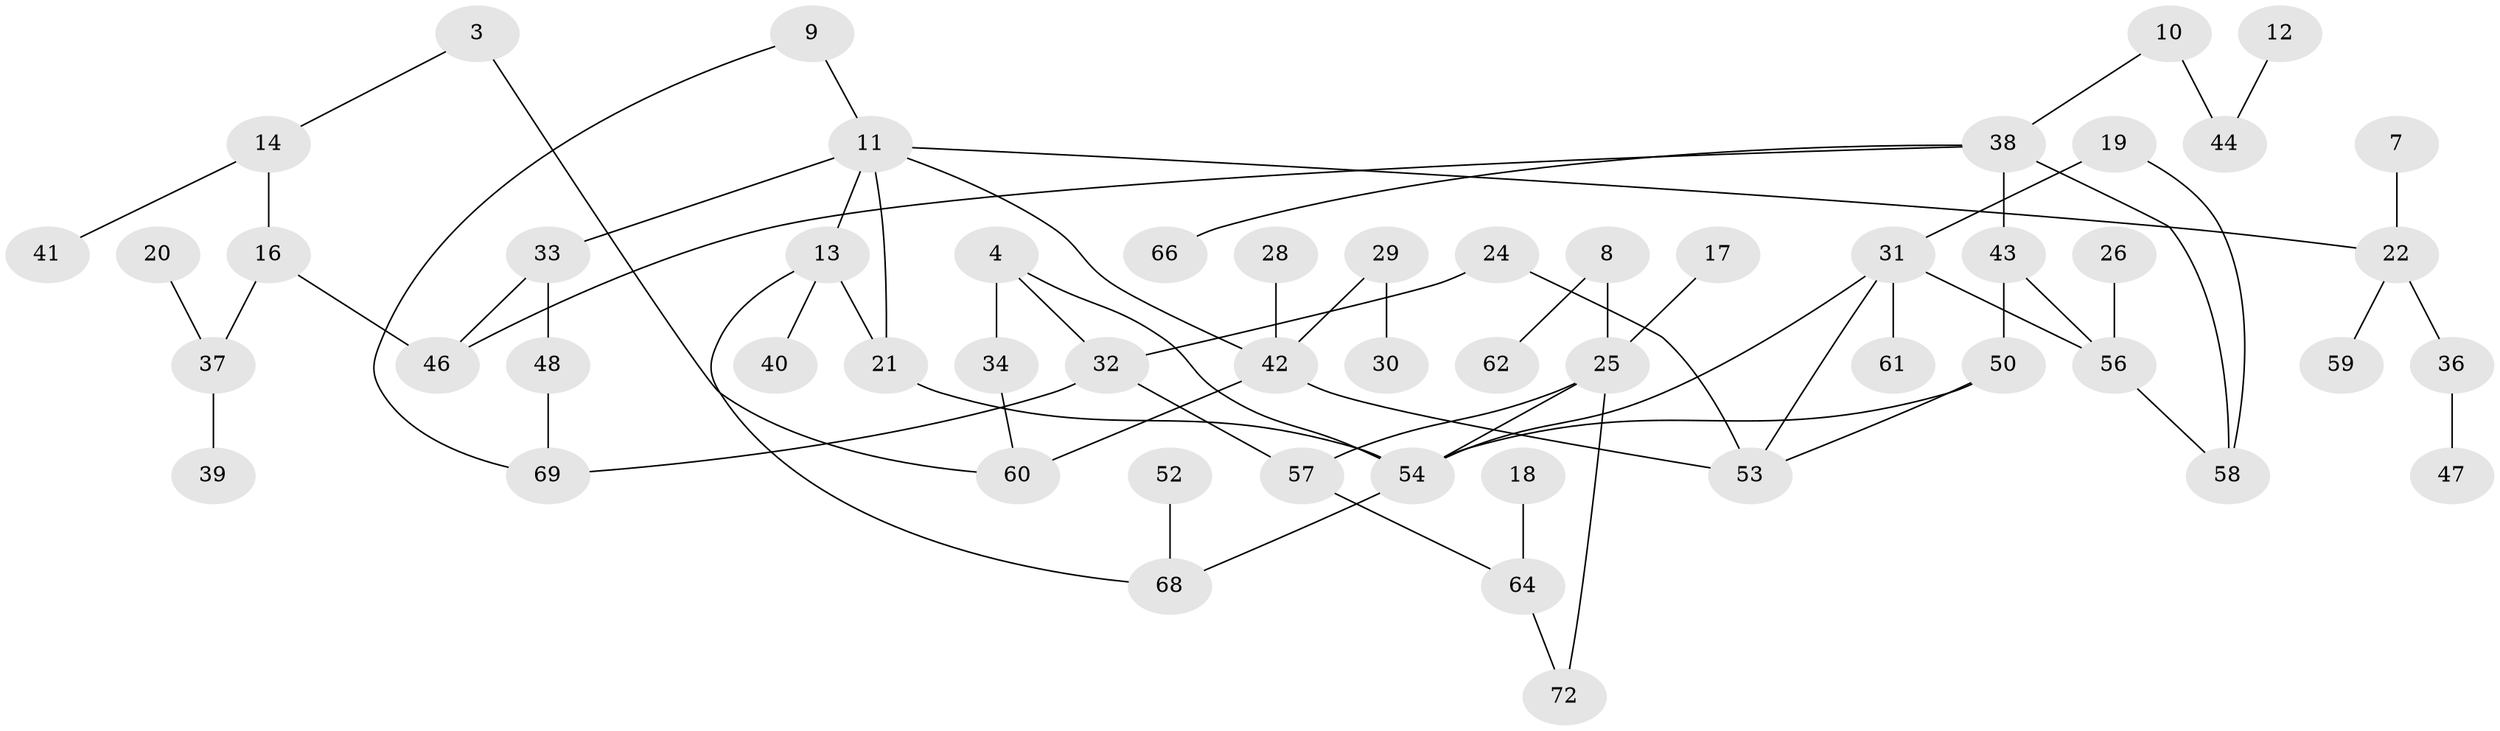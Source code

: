 // original degree distribution, {0: 0.10218978102189781, 2: 0.30656934306569344, 1: 0.34306569343065696, 4: 0.10218978102189781, 3: 0.0948905109489051, 6: 0.021897810218978103, 7: 0.014598540145985401, 5: 0.014598540145985401}
// Generated by graph-tools (version 1.1) at 2025/33/03/09/25 02:33:50]
// undirected, 55 vertices, 69 edges
graph export_dot {
graph [start="1"]
  node [color=gray90,style=filled];
  3;
  4;
  7;
  8;
  9;
  10;
  11;
  12;
  13;
  14;
  16;
  17;
  18;
  19;
  20;
  21;
  22;
  24;
  25;
  26;
  28;
  29;
  30;
  31;
  32;
  33;
  34;
  36;
  37;
  38;
  39;
  40;
  41;
  42;
  43;
  44;
  46;
  47;
  48;
  50;
  52;
  53;
  54;
  56;
  57;
  58;
  59;
  60;
  61;
  62;
  64;
  66;
  68;
  69;
  72;
  3 -- 14 [weight=1.0];
  3 -- 60 [weight=1.0];
  4 -- 32 [weight=1.0];
  4 -- 34 [weight=1.0];
  4 -- 54 [weight=1.0];
  7 -- 22 [weight=1.0];
  8 -- 25 [weight=1.0];
  8 -- 62 [weight=1.0];
  9 -- 11 [weight=1.0];
  9 -- 69 [weight=1.0];
  10 -- 38 [weight=2.0];
  10 -- 44 [weight=3.0];
  11 -- 13 [weight=1.0];
  11 -- 21 [weight=1.0];
  11 -- 22 [weight=1.0];
  11 -- 33 [weight=1.0];
  11 -- 42 [weight=1.0];
  12 -- 44 [weight=1.0];
  13 -- 21 [weight=1.0];
  13 -- 40 [weight=1.0];
  13 -- 68 [weight=1.0];
  14 -- 16 [weight=1.0];
  14 -- 41 [weight=1.0];
  16 -- 37 [weight=1.0];
  16 -- 46 [weight=1.0];
  17 -- 25 [weight=1.0];
  18 -- 64 [weight=1.0];
  19 -- 31 [weight=1.0];
  19 -- 58 [weight=2.0];
  20 -- 37 [weight=1.0];
  21 -- 54 [weight=1.0];
  22 -- 36 [weight=2.0];
  22 -- 59 [weight=1.0];
  24 -- 32 [weight=1.0];
  24 -- 53 [weight=1.0];
  25 -- 54 [weight=1.0];
  25 -- 57 [weight=1.0];
  25 -- 72 [weight=1.0];
  26 -- 56 [weight=1.0];
  28 -- 42 [weight=1.0];
  29 -- 30 [weight=1.0];
  29 -- 42 [weight=1.0];
  31 -- 53 [weight=1.0];
  31 -- 54 [weight=1.0];
  31 -- 56 [weight=1.0];
  31 -- 61 [weight=1.0];
  32 -- 57 [weight=1.0];
  32 -- 69 [weight=1.0];
  33 -- 46 [weight=1.0];
  33 -- 48 [weight=3.0];
  34 -- 60 [weight=1.0];
  36 -- 47 [weight=1.0];
  37 -- 39 [weight=1.0];
  38 -- 43 [weight=1.0];
  38 -- 46 [weight=1.0];
  38 -- 58 [weight=1.0];
  38 -- 66 [weight=1.0];
  42 -- 53 [weight=1.0];
  42 -- 60 [weight=2.0];
  43 -- 50 [weight=1.0];
  43 -- 56 [weight=2.0];
  48 -- 69 [weight=1.0];
  50 -- 53 [weight=1.0];
  50 -- 54 [weight=1.0];
  52 -- 68 [weight=1.0];
  54 -- 68 [weight=1.0];
  56 -- 58 [weight=1.0];
  57 -- 64 [weight=1.0];
  64 -- 72 [weight=1.0];
}
